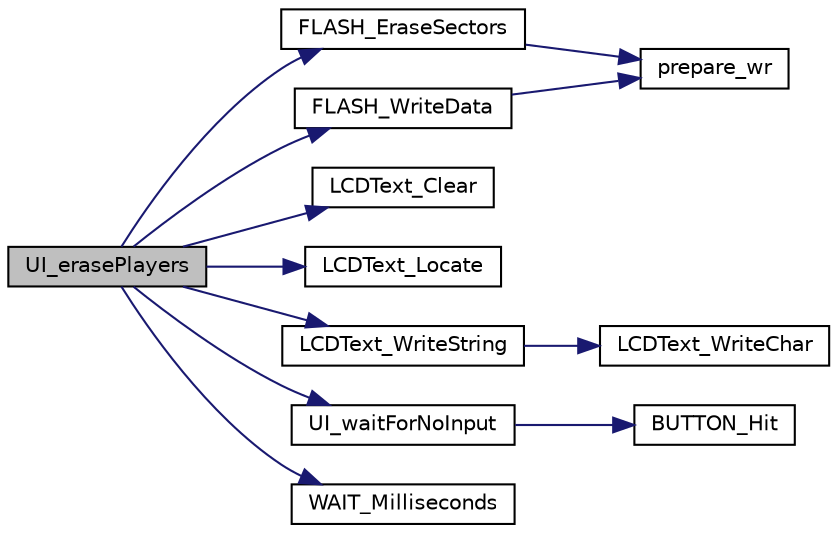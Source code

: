 digraph "UI_erasePlayers"
{
 // LATEX_PDF_SIZE
  edge [fontname="Helvetica",fontsize="10",labelfontname="Helvetica",labelfontsize="10"];
  node [fontname="Helvetica",fontsize="10",shape=record];
  rankdir="LR";
  Node1 [label="UI_erasePlayers",height=0.2,width=0.4,color="black", fillcolor="grey75", style="filled", fontcolor="black",tooltip=" "];
  Node1 -> Node2 [color="midnightblue",fontsize="10",style="solid",fontname="Helvetica"];
  Node2 [label="FLASH_EraseSectors",height=0.2,width=0.4,color="black", fillcolor="white", style="filled",URL="$d6/d20/group__FLASH__Public__Functions.html#ga698f741fbd7c45bf458536045c2bd495",tooltip="Erases sectors of flash memory."];
  Node2 -> Node3 [color="midnightblue",fontsize="10",style="solid",fontname="Helvetica"];
  Node3 [label="prepare_wr",height=0.2,width=0.4,color="black", fillcolor="white", style="filled",URL="$d1/d4d/flash_8c.html#a84efc66844fe2a9fa4a632b1354c16ae",tooltip=" "];
  Node1 -> Node4 [color="midnightblue",fontsize="10",style="solid",fontname="Helvetica"];
  Node4 [label="FLASH_WriteData",height=0.2,width=0.4,color="black", fillcolor="white", style="filled",URL="$d6/d20/group__FLASH__Public__Functions.html#ga3db6ec18c90224fb77b17365442f9247",tooltip="Writes data to determined space in flash memory."];
  Node4 -> Node3 [color="midnightblue",fontsize="10",style="solid",fontname="Helvetica"];
  Node1 -> Node5 [color="midnightblue",fontsize="10",style="solid",fontname="Helvetica"];
  Node5 [label="LCDText_Clear",height=0.2,width=0.4,color="black", fillcolor="white", style="filled",URL="$da/da4/group__LCD__Public__Functions.html#gac1bdd6893daf2ea4733bfb2f40020378",tooltip="Clears the display using the command in the display API."];
  Node1 -> Node6 [color="midnightblue",fontsize="10",style="solid",fontname="Helvetica"];
  Node6 [label="LCDText_Locate",height=0.2,width=0.4,color="black", fillcolor="white", style="filled",URL="$da/da4/group__LCD__Public__Functions.html#ga7187e0fca7d1666198d63c6c972edee7",tooltip="Moves the cursor to the position received in arguments."];
  Node1 -> Node7 [color="midnightblue",fontsize="10",style="solid",fontname="Helvetica"];
  Node7 [label="LCDText_WriteString",height=0.2,width=0.4,color="black", fillcolor="white", style="filled",URL="$da/da4/group__LCD__Public__Functions.html#ga346f0227c399d12098b2b1d1e5d46da0",tooltip="Writes a string (word) to the display in the cursor position."];
  Node7 -> Node8 [color="midnightblue",fontsize="10",style="solid",fontname="Helvetica"];
  Node8 [label="LCDText_WriteChar",height=0.2,width=0.4,color="black", fillcolor="white", style="filled",URL="$da/da4/group__LCD__Public__Functions.html#gae2457428e83fd94180055837bd9f9675",tooltip="Writes a character to the display in the cursor position."];
  Node1 -> Node9 [color="midnightblue",fontsize="10",style="solid",fontname="Helvetica"];
  Node9 [label="UI_waitForNoInput",height=0.2,width=0.4,color="black", fillcolor="white", style="filled",URL="$db/d68/group__UI__Public__Functions.html#gad10124979857bde4d5b66768493e7ea1",tooltip="Waits for the user to stop presseing any button."];
  Node9 -> Node10 [color="midnightblue",fontsize="10",style="solid",fontname="Helvetica"];
  Node10 [label="BUTTON_Hit",height=0.2,width=0.4,color="black", fillcolor="white", style="filled",URL="$d2/df5/group__BUTTON__Public__Functions.html#ga9f00b0aebf4efaa3684a0e2ed2bfee08",tooltip="Non-blocking function that reads the button pressing."];
  Node1 -> Node11 [color="midnightblue",fontsize="10",style="solid",fontname="Helvetica"];
  Node11 [label="WAIT_Milliseconds",height=0.2,width=0.4,color="black", fillcolor="white", style="filled",URL="$df/d7c/group__WAIT__Public__Functions.html#ga8d3111b31ffb9bce9b32370b46ae00fb",tooltip="Waits a number of milliseconds."];
}
